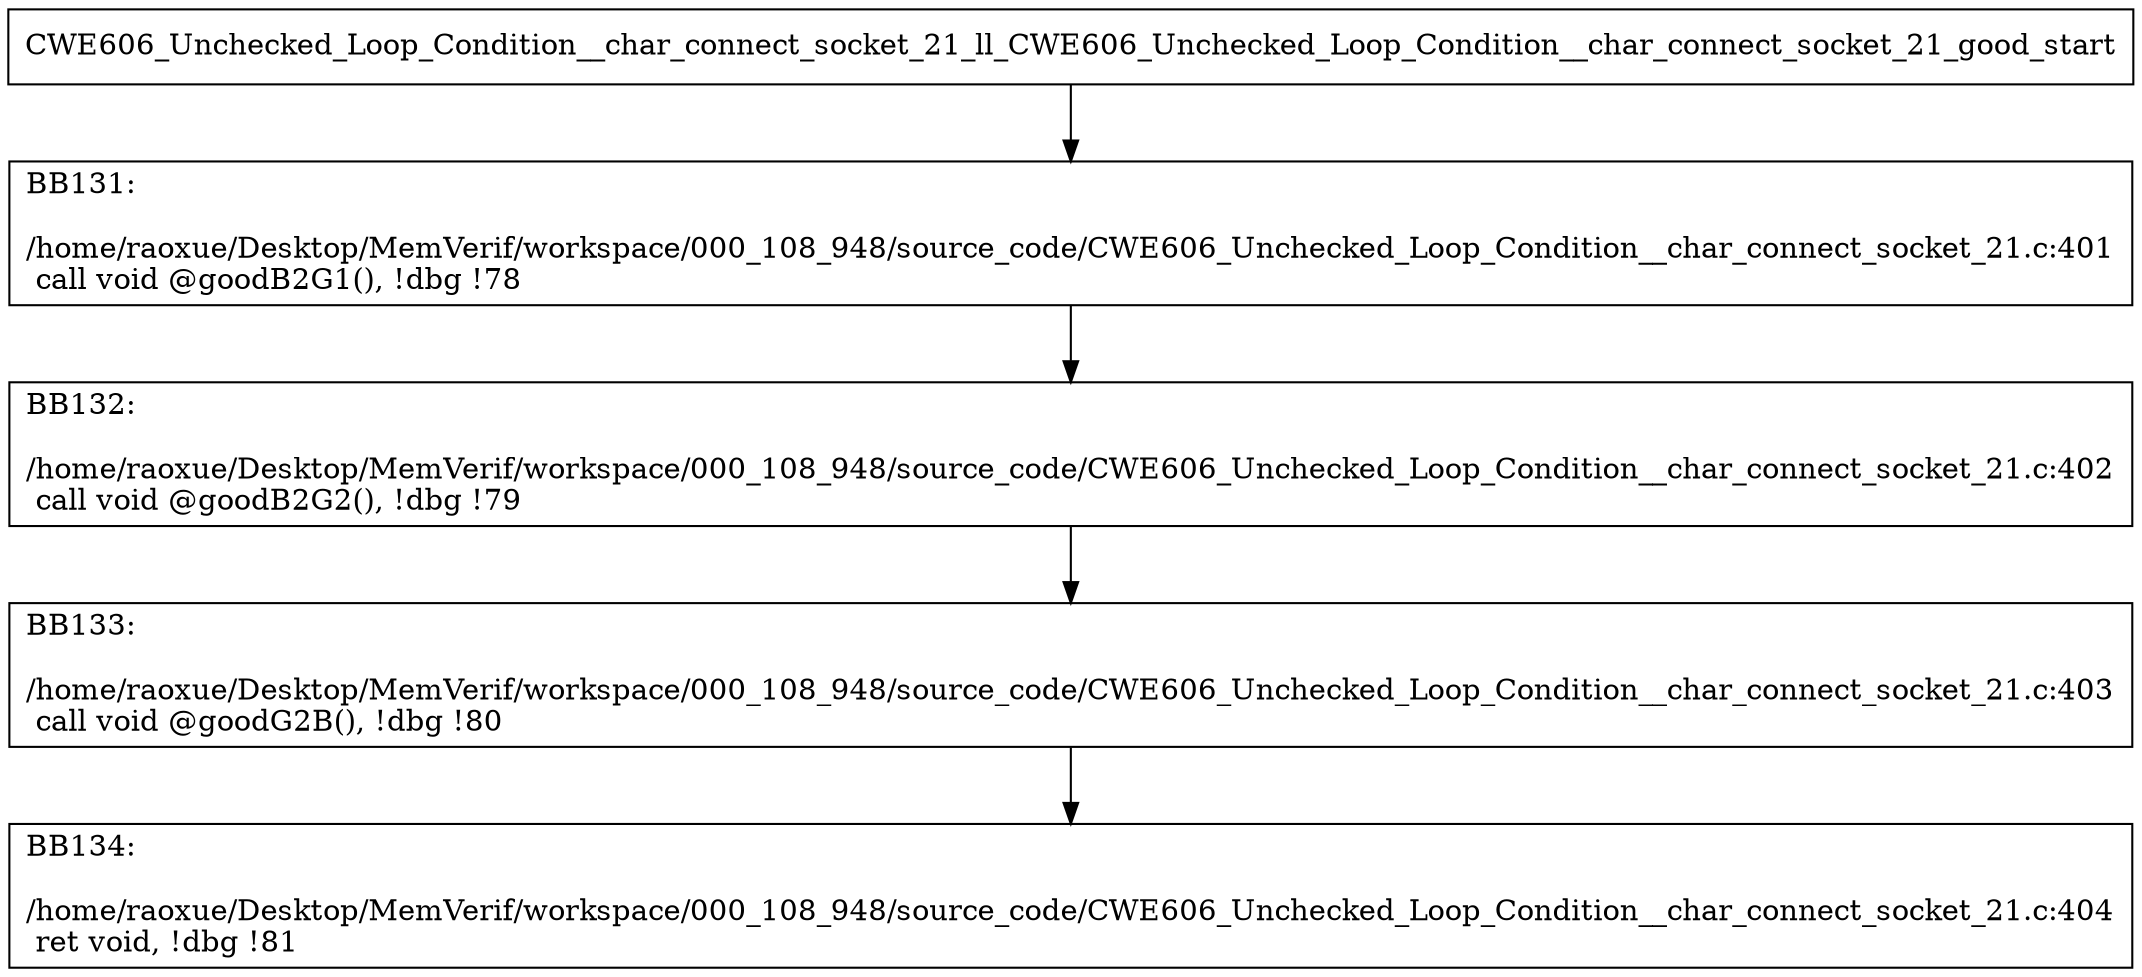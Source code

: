 digraph "CFG for'CWE606_Unchecked_Loop_Condition__char_connect_socket_21_ll_CWE606_Unchecked_Loop_Condition__char_connect_socket_21_good' function" {
	BBCWE606_Unchecked_Loop_Condition__char_connect_socket_21_ll_CWE606_Unchecked_Loop_Condition__char_connect_socket_21_good_start[shape=record,label="{CWE606_Unchecked_Loop_Condition__char_connect_socket_21_ll_CWE606_Unchecked_Loop_Condition__char_connect_socket_21_good_start}"];
	BBCWE606_Unchecked_Loop_Condition__char_connect_socket_21_ll_CWE606_Unchecked_Loop_Condition__char_connect_socket_21_good_start-> CWE606_Unchecked_Loop_Condition__char_connect_socket_21_ll_CWE606_Unchecked_Loop_Condition__char_connect_socket_21_goodBB131;
	CWE606_Unchecked_Loop_Condition__char_connect_socket_21_ll_CWE606_Unchecked_Loop_Condition__char_connect_socket_21_goodBB131 [shape=record, label="{BB131:\l\l/home/raoxue/Desktop/MemVerif/workspace/000_108_948/source_code/CWE606_Unchecked_Loop_Condition__char_connect_socket_21.c:401\l
  call void @goodB2G1(), !dbg !78\l
}"];
	CWE606_Unchecked_Loop_Condition__char_connect_socket_21_ll_CWE606_Unchecked_Loop_Condition__char_connect_socket_21_goodBB131-> CWE606_Unchecked_Loop_Condition__char_connect_socket_21_ll_CWE606_Unchecked_Loop_Condition__char_connect_socket_21_goodBB132;
	CWE606_Unchecked_Loop_Condition__char_connect_socket_21_ll_CWE606_Unchecked_Loop_Condition__char_connect_socket_21_goodBB132 [shape=record, label="{BB132:\l\l/home/raoxue/Desktop/MemVerif/workspace/000_108_948/source_code/CWE606_Unchecked_Loop_Condition__char_connect_socket_21.c:402\l
  call void @goodB2G2(), !dbg !79\l
}"];
	CWE606_Unchecked_Loop_Condition__char_connect_socket_21_ll_CWE606_Unchecked_Loop_Condition__char_connect_socket_21_goodBB132-> CWE606_Unchecked_Loop_Condition__char_connect_socket_21_ll_CWE606_Unchecked_Loop_Condition__char_connect_socket_21_goodBB133;
	CWE606_Unchecked_Loop_Condition__char_connect_socket_21_ll_CWE606_Unchecked_Loop_Condition__char_connect_socket_21_goodBB133 [shape=record, label="{BB133:\l\l/home/raoxue/Desktop/MemVerif/workspace/000_108_948/source_code/CWE606_Unchecked_Loop_Condition__char_connect_socket_21.c:403\l
  call void @goodG2B(), !dbg !80\l
}"];
	CWE606_Unchecked_Loop_Condition__char_connect_socket_21_ll_CWE606_Unchecked_Loop_Condition__char_connect_socket_21_goodBB133-> CWE606_Unchecked_Loop_Condition__char_connect_socket_21_ll_CWE606_Unchecked_Loop_Condition__char_connect_socket_21_goodBB134;
	CWE606_Unchecked_Loop_Condition__char_connect_socket_21_ll_CWE606_Unchecked_Loop_Condition__char_connect_socket_21_goodBB134 [shape=record, label="{BB134:\l\l/home/raoxue/Desktop/MemVerif/workspace/000_108_948/source_code/CWE606_Unchecked_Loop_Condition__char_connect_socket_21.c:404\l
  ret void, !dbg !81\l
}"];
}
